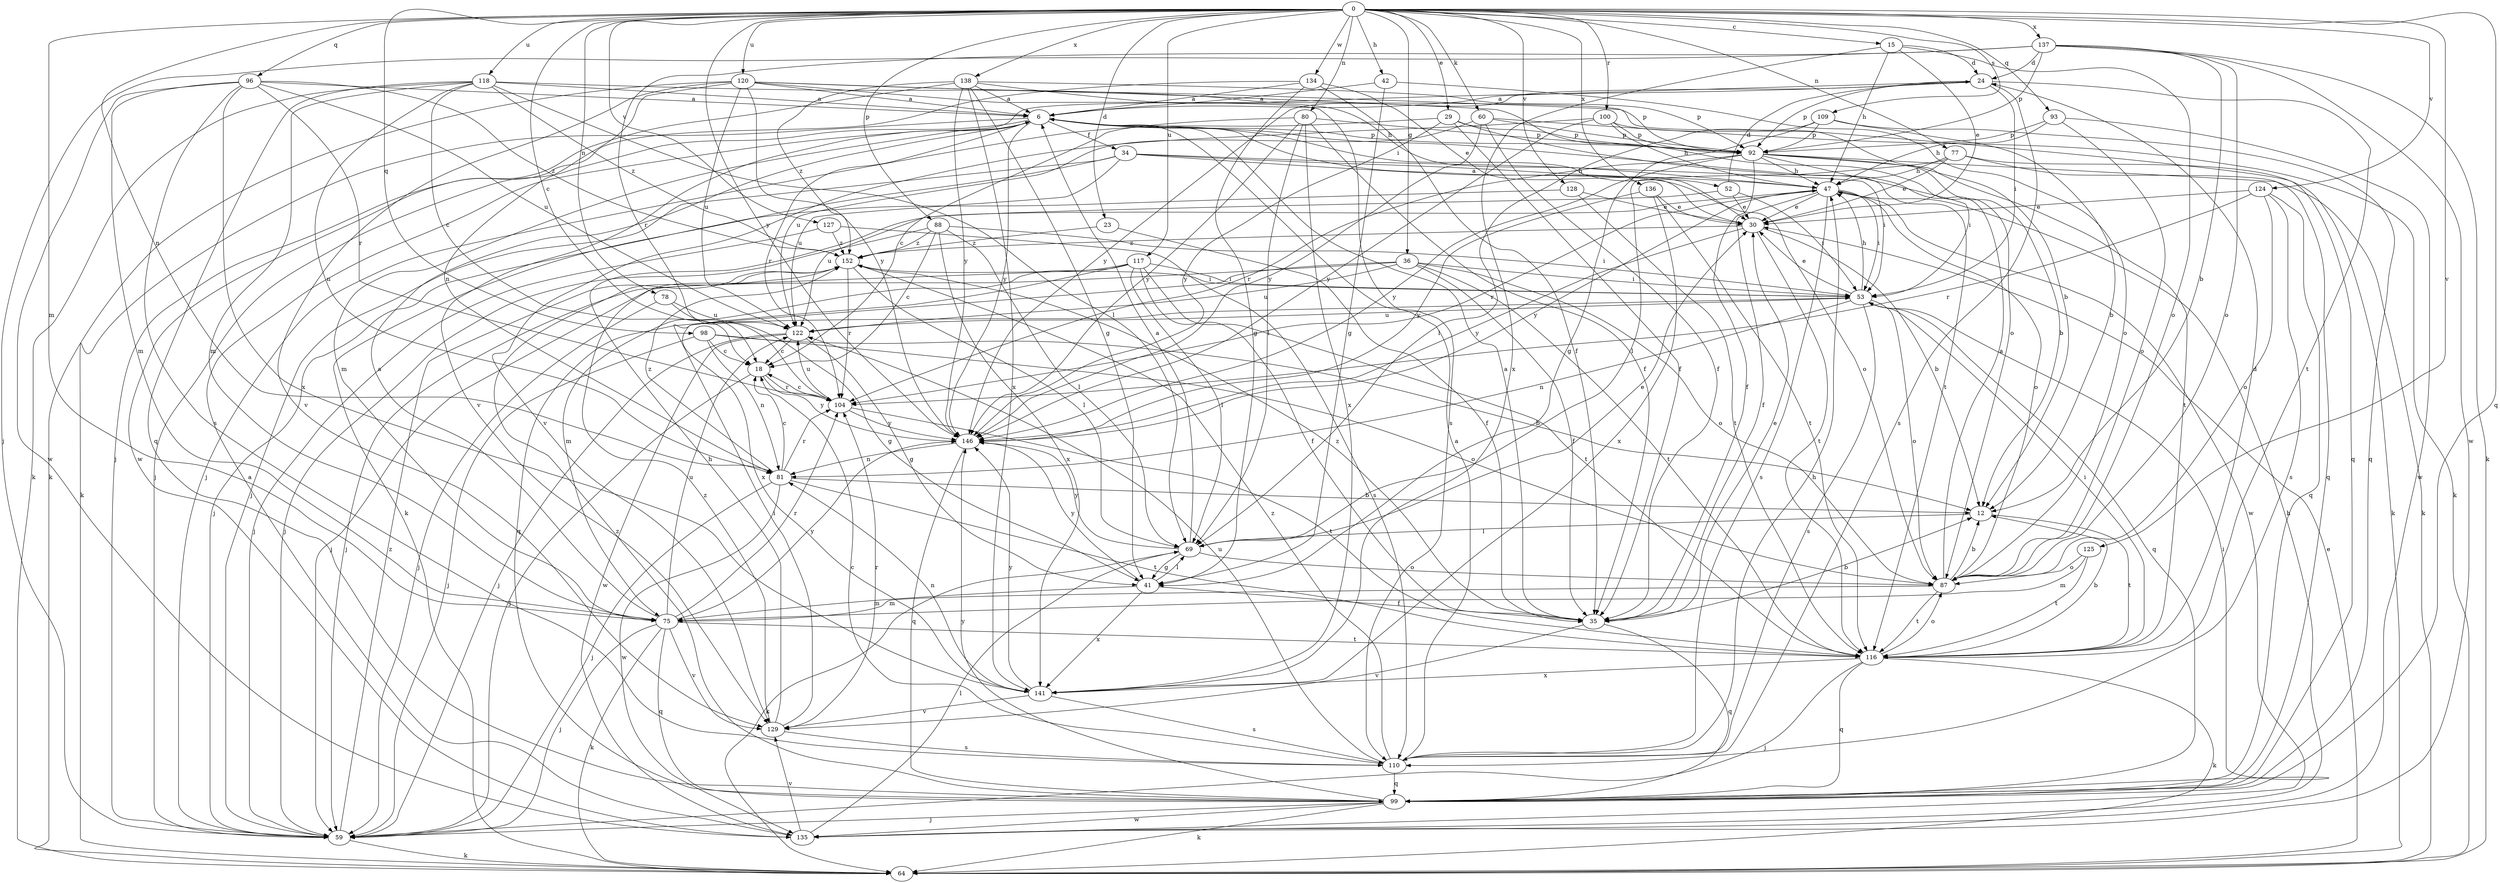 strict digraph  {
0;
6;
12;
15;
18;
23;
24;
29;
30;
34;
35;
36;
41;
42;
47;
52;
53;
59;
60;
64;
69;
75;
77;
78;
80;
81;
87;
88;
92;
93;
96;
98;
99;
100;
104;
109;
110;
116;
117;
118;
120;
122;
124;
125;
127;
128;
129;
134;
135;
136;
137;
138;
141;
146;
152;
0 -> 15  [label=c];
0 -> 18  [label=c];
0 -> 23  [label=d];
0 -> 29  [label=e];
0 -> 36  [label=g];
0 -> 42  [label=h];
0 -> 60  [label=k];
0 -> 75  [label=m];
0 -> 77  [label=n];
0 -> 78  [label=n];
0 -> 80  [label=n];
0 -> 81  [label=n];
0 -> 88  [label=p];
0 -> 93  [label=q];
0 -> 96  [label=q];
0 -> 98  [label=q];
0 -> 99  [label=q];
0 -> 100  [label=r];
0 -> 109  [label=s];
0 -> 117  [label=u];
0 -> 118  [label=u];
0 -> 120  [label=u];
0 -> 124  [label=v];
0 -> 125  [label=v];
0 -> 127  [label=v];
0 -> 128  [label=v];
0 -> 134  [label=w];
0 -> 136  [label=x];
0 -> 137  [label=x];
0 -> 138  [label=x];
0 -> 146  [label=y];
6 -> 34  [label=f];
6 -> 52  [label=i];
6 -> 59  [label=j];
6 -> 64  [label=k];
6 -> 75  [label=m];
6 -> 92  [label=p];
6 -> 104  [label=r];
6 -> 146  [label=y];
12 -> 69  [label=l];
12 -> 116  [label=t];
15 -> 24  [label=d];
15 -> 30  [label=e];
15 -> 47  [label=h];
15 -> 87  [label=o];
15 -> 141  [label=x];
18 -> 59  [label=j];
18 -> 104  [label=r];
18 -> 146  [label=y];
23 -> 35  [label=f];
23 -> 152  [label=z];
24 -> 6  [label=a];
24 -> 53  [label=i];
24 -> 92  [label=p];
24 -> 110  [label=s];
24 -> 116  [label=t];
24 -> 129  [label=v];
24 -> 146  [label=y];
29 -> 35  [label=f];
29 -> 59  [label=j];
29 -> 92  [label=p];
29 -> 116  [label=t];
29 -> 146  [label=y];
30 -> 6  [label=a];
30 -> 12  [label=b];
30 -> 116  [label=t];
30 -> 146  [label=y];
30 -> 152  [label=z];
34 -> 47  [label=h];
34 -> 53  [label=i];
34 -> 59  [label=j];
34 -> 64  [label=k];
34 -> 87  [label=o];
34 -> 122  [label=u];
35 -> 6  [label=a];
35 -> 12  [label=b];
35 -> 30  [label=e];
35 -> 99  [label=q];
35 -> 129  [label=v];
35 -> 152  [label=z];
36 -> 35  [label=f];
36 -> 53  [label=i];
36 -> 59  [label=j];
36 -> 87  [label=o];
36 -> 99  [label=q];
36 -> 116  [label=t];
36 -> 122  [label=u];
41 -> 35  [label=f];
41 -> 69  [label=l];
41 -> 75  [label=m];
41 -> 141  [label=x];
41 -> 146  [label=y];
42 -> 6  [label=a];
42 -> 41  [label=g];
42 -> 87  [label=o];
47 -> 30  [label=e];
47 -> 35  [label=f];
47 -> 53  [label=i];
47 -> 87  [label=o];
47 -> 104  [label=r];
47 -> 110  [label=s];
47 -> 135  [label=w];
47 -> 146  [label=y];
52 -> 24  [label=d];
52 -> 30  [label=e];
52 -> 53  [label=i];
52 -> 122  [label=u];
53 -> 30  [label=e];
53 -> 47  [label=h];
53 -> 81  [label=n];
53 -> 87  [label=o];
53 -> 99  [label=q];
53 -> 110  [label=s];
53 -> 122  [label=u];
59 -> 64  [label=k];
59 -> 152  [label=z];
60 -> 35  [label=f];
60 -> 64  [label=k];
60 -> 92  [label=p];
60 -> 122  [label=u];
60 -> 146  [label=y];
64 -> 30  [label=e];
69 -> 6  [label=a];
69 -> 30  [label=e];
69 -> 41  [label=g];
69 -> 64  [label=k];
69 -> 87  [label=o];
69 -> 146  [label=y];
75 -> 6  [label=a];
75 -> 59  [label=j];
75 -> 64  [label=k];
75 -> 99  [label=q];
75 -> 104  [label=r];
75 -> 116  [label=t];
75 -> 122  [label=u];
75 -> 129  [label=v];
75 -> 146  [label=y];
77 -> 30  [label=e];
77 -> 47  [label=h];
77 -> 64  [label=k];
77 -> 69  [label=l];
77 -> 99  [label=q];
78 -> 41  [label=g];
78 -> 59  [label=j];
78 -> 122  [label=u];
80 -> 18  [label=c];
80 -> 35  [label=f];
80 -> 69  [label=l];
80 -> 92  [label=p];
80 -> 141  [label=x];
80 -> 146  [label=y];
81 -> 12  [label=b];
81 -> 18  [label=c];
81 -> 59  [label=j];
81 -> 104  [label=r];
81 -> 116  [label=t];
81 -> 135  [label=w];
81 -> 152  [label=z];
87 -> 6  [label=a];
87 -> 12  [label=b];
87 -> 75  [label=m];
87 -> 116  [label=t];
88 -> 18  [label=c];
88 -> 53  [label=i];
88 -> 59  [label=j];
88 -> 69  [label=l];
88 -> 141  [label=x];
88 -> 152  [label=z];
92 -> 12  [label=b];
92 -> 35  [label=f];
92 -> 47  [label=h];
92 -> 53  [label=i];
92 -> 64  [label=k];
92 -> 104  [label=r];
92 -> 116  [label=t];
92 -> 146  [label=y];
93 -> 47  [label=h];
93 -> 87  [label=o];
93 -> 92  [label=p];
93 -> 135  [label=w];
96 -> 6  [label=a];
96 -> 75  [label=m];
96 -> 104  [label=r];
96 -> 110  [label=s];
96 -> 122  [label=u];
96 -> 135  [label=w];
96 -> 141  [label=x];
96 -> 152  [label=z];
98 -> 12  [label=b];
98 -> 18  [label=c];
98 -> 59  [label=j];
98 -> 81  [label=n];
98 -> 87  [label=o];
99 -> 53  [label=i];
99 -> 59  [label=j];
99 -> 64  [label=k];
99 -> 135  [label=w];
99 -> 146  [label=y];
99 -> 152  [label=z];
100 -> 47  [label=h];
100 -> 92  [label=p];
100 -> 99  [label=q];
100 -> 129  [label=v];
100 -> 146  [label=y];
104 -> 18  [label=c];
104 -> 116  [label=t];
104 -> 122  [label=u];
104 -> 146  [label=y];
109 -> 12  [label=b];
109 -> 41  [label=g];
109 -> 69  [label=l];
109 -> 92  [label=p];
109 -> 99  [label=q];
110 -> 6  [label=a];
110 -> 18  [label=c];
110 -> 47  [label=h];
110 -> 99  [label=q];
110 -> 122  [label=u];
110 -> 152  [label=z];
116 -> 12  [label=b];
116 -> 24  [label=d];
116 -> 53  [label=i];
116 -> 59  [label=j];
116 -> 64  [label=k];
116 -> 87  [label=o];
116 -> 99  [label=q];
116 -> 141  [label=x];
117 -> 35  [label=f];
117 -> 53  [label=i];
117 -> 59  [label=j];
117 -> 69  [label=l];
117 -> 75  [label=m];
117 -> 116  [label=t];
117 -> 141  [label=x];
118 -> 6  [label=a];
118 -> 12  [label=b];
118 -> 18  [label=c];
118 -> 64  [label=k];
118 -> 69  [label=l];
118 -> 75  [label=m];
118 -> 81  [label=n];
118 -> 99  [label=q];
118 -> 152  [label=z];
120 -> 6  [label=a];
120 -> 64  [label=k];
120 -> 81  [label=n];
120 -> 87  [label=o];
120 -> 92  [label=p];
120 -> 110  [label=s];
120 -> 122  [label=u];
120 -> 129  [label=v];
120 -> 146  [label=y];
122 -> 18  [label=c];
122 -> 41  [label=g];
122 -> 59  [label=j];
122 -> 135  [label=w];
124 -> 30  [label=e];
124 -> 87  [label=o];
124 -> 99  [label=q];
124 -> 104  [label=r];
124 -> 110  [label=s];
125 -> 75  [label=m];
125 -> 87  [label=o];
125 -> 116  [label=t];
127 -> 59  [label=j];
127 -> 110  [label=s];
127 -> 152  [label=z];
128 -> 30  [label=e];
128 -> 59  [label=j];
128 -> 116  [label=t];
129 -> 47  [label=h];
129 -> 53  [label=i];
129 -> 104  [label=r];
129 -> 110  [label=s];
129 -> 152  [label=z];
134 -> 6  [label=a];
134 -> 30  [label=e];
134 -> 35  [label=f];
134 -> 41  [label=g];
134 -> 59  [label=j];
135 -> 6  [label=a];
135 -> 47  [label=h];
135 -> 69  [label=l];
135 -> 129  [label=v];
136 -> 30  [label=e];
136 -> 116  [label=t];
136 -> 141  [label=x];
136 -> 146  [label=y];
137 -> 12  [label=b];
137 -> 24  [label=d];
137 -> 59  [label=j];
137 -> 64  [label=k];
137 -> 87  [label=o];
137 -> 92  [label=p];
137 -> 104  [label=r];
137 -> 135  [label=w];
138 -> 6  [label=a];
138 -> 41  [label=g];
138 -> 47  [label=h];
138 -> 92  [label=p];
138 -> 135  [label=w];
138 -> 141  [label=x];
138 -> 146  [label=y];
138 -> 152  [label=z];
141 -> 81  [label=n];
141 -> 110  [label=s];
141 -> 129  [label=v];
141 -> 146  [label=y];
146 -> 81  [label=n];
146 -> 99  [label=q];
152 -> 53  [label=i];
152 -> 69  [label=l];
152 -> 104  [label=r];
}
